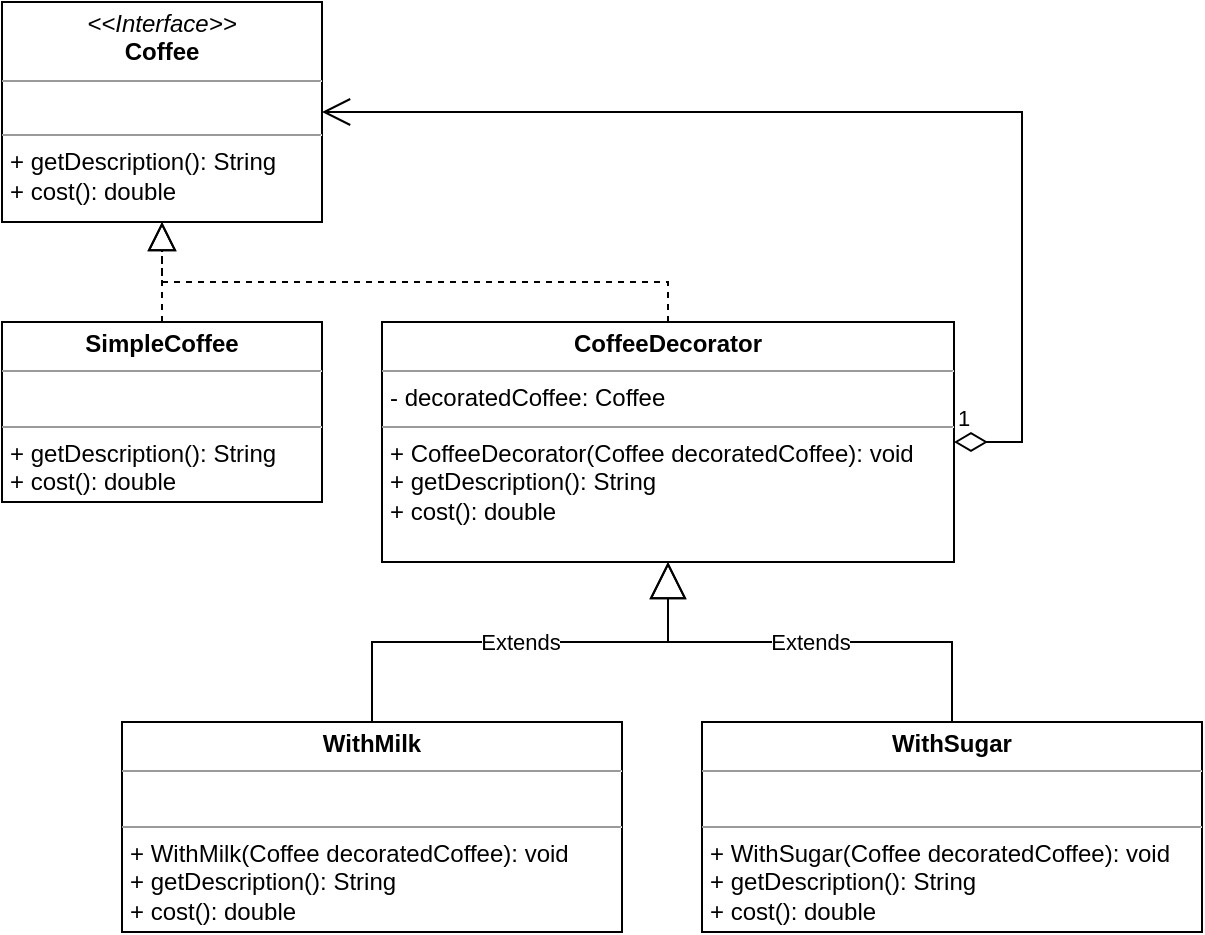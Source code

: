 <mxfile version="22.1.2" type="device">
  <diagram name="Página-1" id="rvzHeUAt1cWqfYjfpgkG">
    <mxGraphModel dx="1075" dy="518" grid="0" gridSize="10" guides="1" tooltips="1" connect="1" arrows="1" fold="1" page="1" pageScale="1" pageWidth="827" pageHeight="1169" math="0" shadow="0">
      <root>
        <mxCell id="0" />
        <mxCell id="1" parent="0" />
        <mxCell id="2namGQlvSJKO8IQ8svBQ-1" value="&lt;p style=&quot;margin:0px;margin-top:4px;text-align:center;&quot;&gt;&lt;i&gt;&amp;lt;&amp;lt;Interface&amp;gt;&amp;gt;&lt;/i&gt;&lt;br&gt;&lt;b&gt;Coffee&lt;/b&gt;&lt;br&gt;&lt;/p&gt;&lt;hr size=&quot;1&quot;&gt;&lt;p style=&quot;margin:0px;margin-left:4px;&quot;&gt;&amp;nbsp;&lt;/p&gt;&lt;hr size=&quot;1&quot;&gt;&lt;p style=&quot;margin:0px;margin-left:4px;&quot;&gt;+ getDescription(): String&lt;br&gt;+ cost(): double&lt;/p&gt;" style="verticalAlign=top;align=left;overflow=fill;fontSize=12;fontFamily=Helvetica;html=1;whiteSpace=wrap;" vertex="1" parent="1">
          <mxGeometry x="210" y="200" width="160" height="110" as="geometry" />
        </mxCell>
        <mxCell id="2namGQlvSJKO8IQ8svBQ-2" value="&lt;p style=&quot;margin:0px;margin-top:4px;text-align:center;&quot;&gt;&lt;b&gt;SimpleCoffee&lt;/b&gt;&lt;br&gt;&lt;/p&gt;&lt;hr size=&quot;1&quot;&gt;&lt;p style=&quot;margin:0px;margin-left:4px;&quot;&gt;&amp;nbsp;&lt;/p&gt;&lt;hr size=&quot;1&quot;&gt;&lt;p style=&quot;margin:0px;margin-left:4px;&quot;&gt;+ getDescription(): String&lt;br style=&quot;border-color: var(--border-color);&quot;&gt;+ cost(): double&lt;br&gt;&lt;/p&gt;" style="verticalAlign=top;align=left;overflow=fill;fontSize=12;fontFamily=Helvetica;html=1;whiteSpace=wrap;" vertex="1" parent="1">
          <mxGeometry x="210" y="360" width="160" height="90" as="geometry" />
        </mxCell>
        <mxCell id="2namGQlvSJKO8IQ8svBQ-3" value="" style="endArrow=block;dashed=1;endFill=0;endSize=12;html=1;rounded=0;exitX=0.5;exitY=0;exitDx=0;exitDy=0;entryX=0.5;entryY=1;entryDx=0;entryDy=0;" edge="1" parent="1" source="2namGQlvSJKO8IQ8svBQ-2" target="2namGQlvSJKO8IQ8svBQ-1">
          <mxGeometry width="160" relative="1" as="geometry">
            <mxPoint x="260" y="330" as="sourcePoint" />
            <mxPoint x="420" y="330" as="targetPoint" />
          </mxGeometry>
        </mxCell>
        <mxCell id="2namGQlvSJKO8IQ8svBQ-4" value="&lt;p style=&quot;margin:0px;margin-top:4px;text-align:center;&quot;&gt;&lt;b&gt;CoffeeDecorator&lt;/b&gt;&lt;br&gt;&lt;/p&gt;&lt;hr size=&quot;1&quot;&gt;&lt;p style=&quot;margin:0px;margin-left:4px;&quot;&gt;- decoratedCoffee: Coffee&lt;/p&gt;&lt;hr size=&quot;1&quot;&gt;&lt;p style=&quot;margin:0px;margin-left:4px;&quot;&gt;+ CoffeeDecorator(Coffee decoratedCoffee): void&lt;/p&gt;&lt;p style=&quot;margin:0px;margin-left:4px;&quot;&gt;+&amp;nbsp;getDescription(): String&lt;/p&gt;&lt;p style=&quot;margin:0px;margin-left:4px;&quot;&gt;+ cost(): double&lt;br&gt;&lt;/p&gt;" style="verticalAlign=top;align=left;overflow=fill;fontSize=12;fontFamily=Helvetica;html=1;whiteSpace=wrap;" vertex="1" parent="1">
          <mxGeometry x="400" y="360" width="286" height="120" as="geometry" />
        </mxCell>
        <mxCell id="2namGQlvSJKO8IQ8svBQ-5" value="" style="endArrow=block;dashed=1;endFill=0;endSize=12;html=1;rounded=0;exitX=0.5;exitY=0;exitDx=0;exitDy=0;entryX=0.5;entryY=1;entryDx=0;entryDy=0;" edge="1" parent="1" source="2namGQlvSJKO8IQ8svBQ-4" target="2namGQlvSJKO8IQ8svBQ-1">
          <mxGeometry width="160" relative="1" as="geometry">
            <mxPoint x="560" y="290" as="sourcePoint" />
            <mxPoint x="720" y="290" as="targetPoint" />
            <Array as="points">
              <mxPoint x="543" y="340" />
              <mxPoint x="290" y="340" />
            </Array>
          </mxGeometry>
        </mxCell>
        <mxCell id="2namGQlvSJKO8IQ8svBQ-6" value="&lt;p style=&quot;margin:0px;margin-top:4px;text-align:center;&quot;&gt;&lt;b&gt;WithMilk&lt;/b&gt;&lt;br&gt;&lt;/p&gt;&lt;hr size=&quot;1&quot;&gt;&lt;p style=&quot;margin:0px;margin-left:4px;&quot;&gt;&amp;nbsp;&lt;/p&gt;&lt;hr size=&quot;1&quot;&gt;&lt;p style=&quot;margin:0px;margin-left:4px;&quot;&gt;+ WithMilk(Coffee decoratedCoffee): void&lt;/p&gt;&lt;p style=&quot;border-color: var(--border-color); margin: 0px 0px 0px 4px;&quot;&gt;+&amp;nbsp;getDescription(): String&lt;/p&gt;&lt;p style=&quot;border-color: var(--border-color); margin: 0px 0px 0px 4px;&quot;&gt;+ cost(): double&lt;/p&gt;" style="verticalAlign=top;align=left;overflow=fill;fontSize=12;fontFamily=Helvetica;html=1;whiteSpace=wrap;" vertex="1" parent="1">
          <mxGeometry x="270" y="560" width="250" height="105" as="geometry" />
        </mxCell>
        <mxCell id="2namGQlvSJKO8IQ8svBQ-7" value="&lt;p style=&quot;margin:0px;margin-top:4px;text-align:center;&quot;&gt;&lt;b&gt;WithSugar&lt;/b&gt;&lt;br&gt;&lt;/p&gt;&lt;hr size=&quot;1&quot;&gt;&lt;p style=&quot;margin:0px;margin-left:4px;&quot;&gt;&amp;nbsp;&lt;/p&gt;&lt;hr size=&quot;1&quot;&gt;&lt;p style=&quot;margin:0px;margin-left:4px;&quot;&gt;+ WithSugar(Coffee decoratedCoffee): void&lt;/p&gt;&lt;p style=&quot;border-color: var(--border-color); margin: 0px 0px 0px 4px;&quot;&gt;+&amp;nbsp;getDescription(): String&lt;/p&gt;&lt;p style=&quot;border-color: var(--border-color); margin: 0px 0px 0px 4px;&quot;&gt;+ cost(): double&lt;/p&gt;" style="verticalAlign=top;align=left;overflow=fill;fontSize=12;fontFamily=Helvetica;html=1;whiteSpace=wrap;" vertex="1" parent="1">
          <mxGeometry x="560" y="560" width="250" height="105" as="geometry" />
        </mxCell>
        <mxCell id="2namGQlvSJKO8IQ8svBQ-9" value="Extends" style="endArrow=block;endSize=16;endFill=0;html=1;rounded=0;exitX=0.5;exitY=0;exitDx=0;exitDy=0;entryX=0.5;entryY=1;entryDx=0;entryDy=0;" edge="1" parent="1" source="2namGQlvSJKO8IQ8svBQ-6" target="2namGQlvSJKO8IQ8svBQ-4">
          <mxGeometry width="160" relative="1" as="geometry">
            <mxPoint x="400" y="530" as="sourcePoint" />
            <mxPoint x="560" y="530" as="targetPoint" />
            <Array as="points">
              <mxPoint x="395" y="520" />
              <mxPoint x="543" y="520" />
            </Array>
          </mxGeometry>
        </mxCell>
        <mxCell id="2namGQlvSJKO8IQ8svBQ-10" value="Extends" style="endArrow=block;endSize=16;endFill=0;html=1;rounded=0;exitX=0.5;exitY=0;exitDx=0;exitDy=0;entryX=0.5;entryY=1;entryDx=0;entryDy=0;" edge="1" parent="1" source="2namGQlvSJKO8IQ8svBQ-7" target="2namGQlvSJKO8IQ8svBQ-4">
          <mxGeometry width="160" relative="1" as="geometry">
            <mxPoint x="611" y="540" as="sourcePoint" />
            <mxPoint x="759" y="460" as="targetPoint" />
            <Array as="points">
              <mxPoint x="685" y="520" />
              <mxPoint x="543" y="520" />
            </Array>
          </mxGeometry>
        </mxCell>
        <mxCell id="2namGQlvSJKO8IQ8svBQ-12" value="1" style="endArrow=open;html=1;endSize=12;startArrow=diamondThin;startSize=14;startFill=0;edgeStyle=orthogonalEdgeStyle;align=left;verticalAlign=bottom;rounded=0;exitX=1;exitY=0.5;exitDx=0;exitDy=0;entryX=1;entryY=0.5;entryDx=0;entryDy=0;" edge="1" parent="1" source="2namGQlvSJKO8IQ8svBQ-4" target="2namGQlvSJKO8IQ8svBQ-1">
          <mxGeometry x="-1" y="3" relative="1" as="geometry">
            <mxPoint x="640" y="250" as="sourcePoint" />
            <mxPoint x="760" y="190" as="targetPoint" />
            <Array as="points">
              <mxPoint x="720" y="420" />
              <mxPoint x="720" y="255" />
            </Array>
          </mxGeometry>
        </mxCell>
      </root>
    </mxGraphModel>
  </diagram>
</mxfile>
